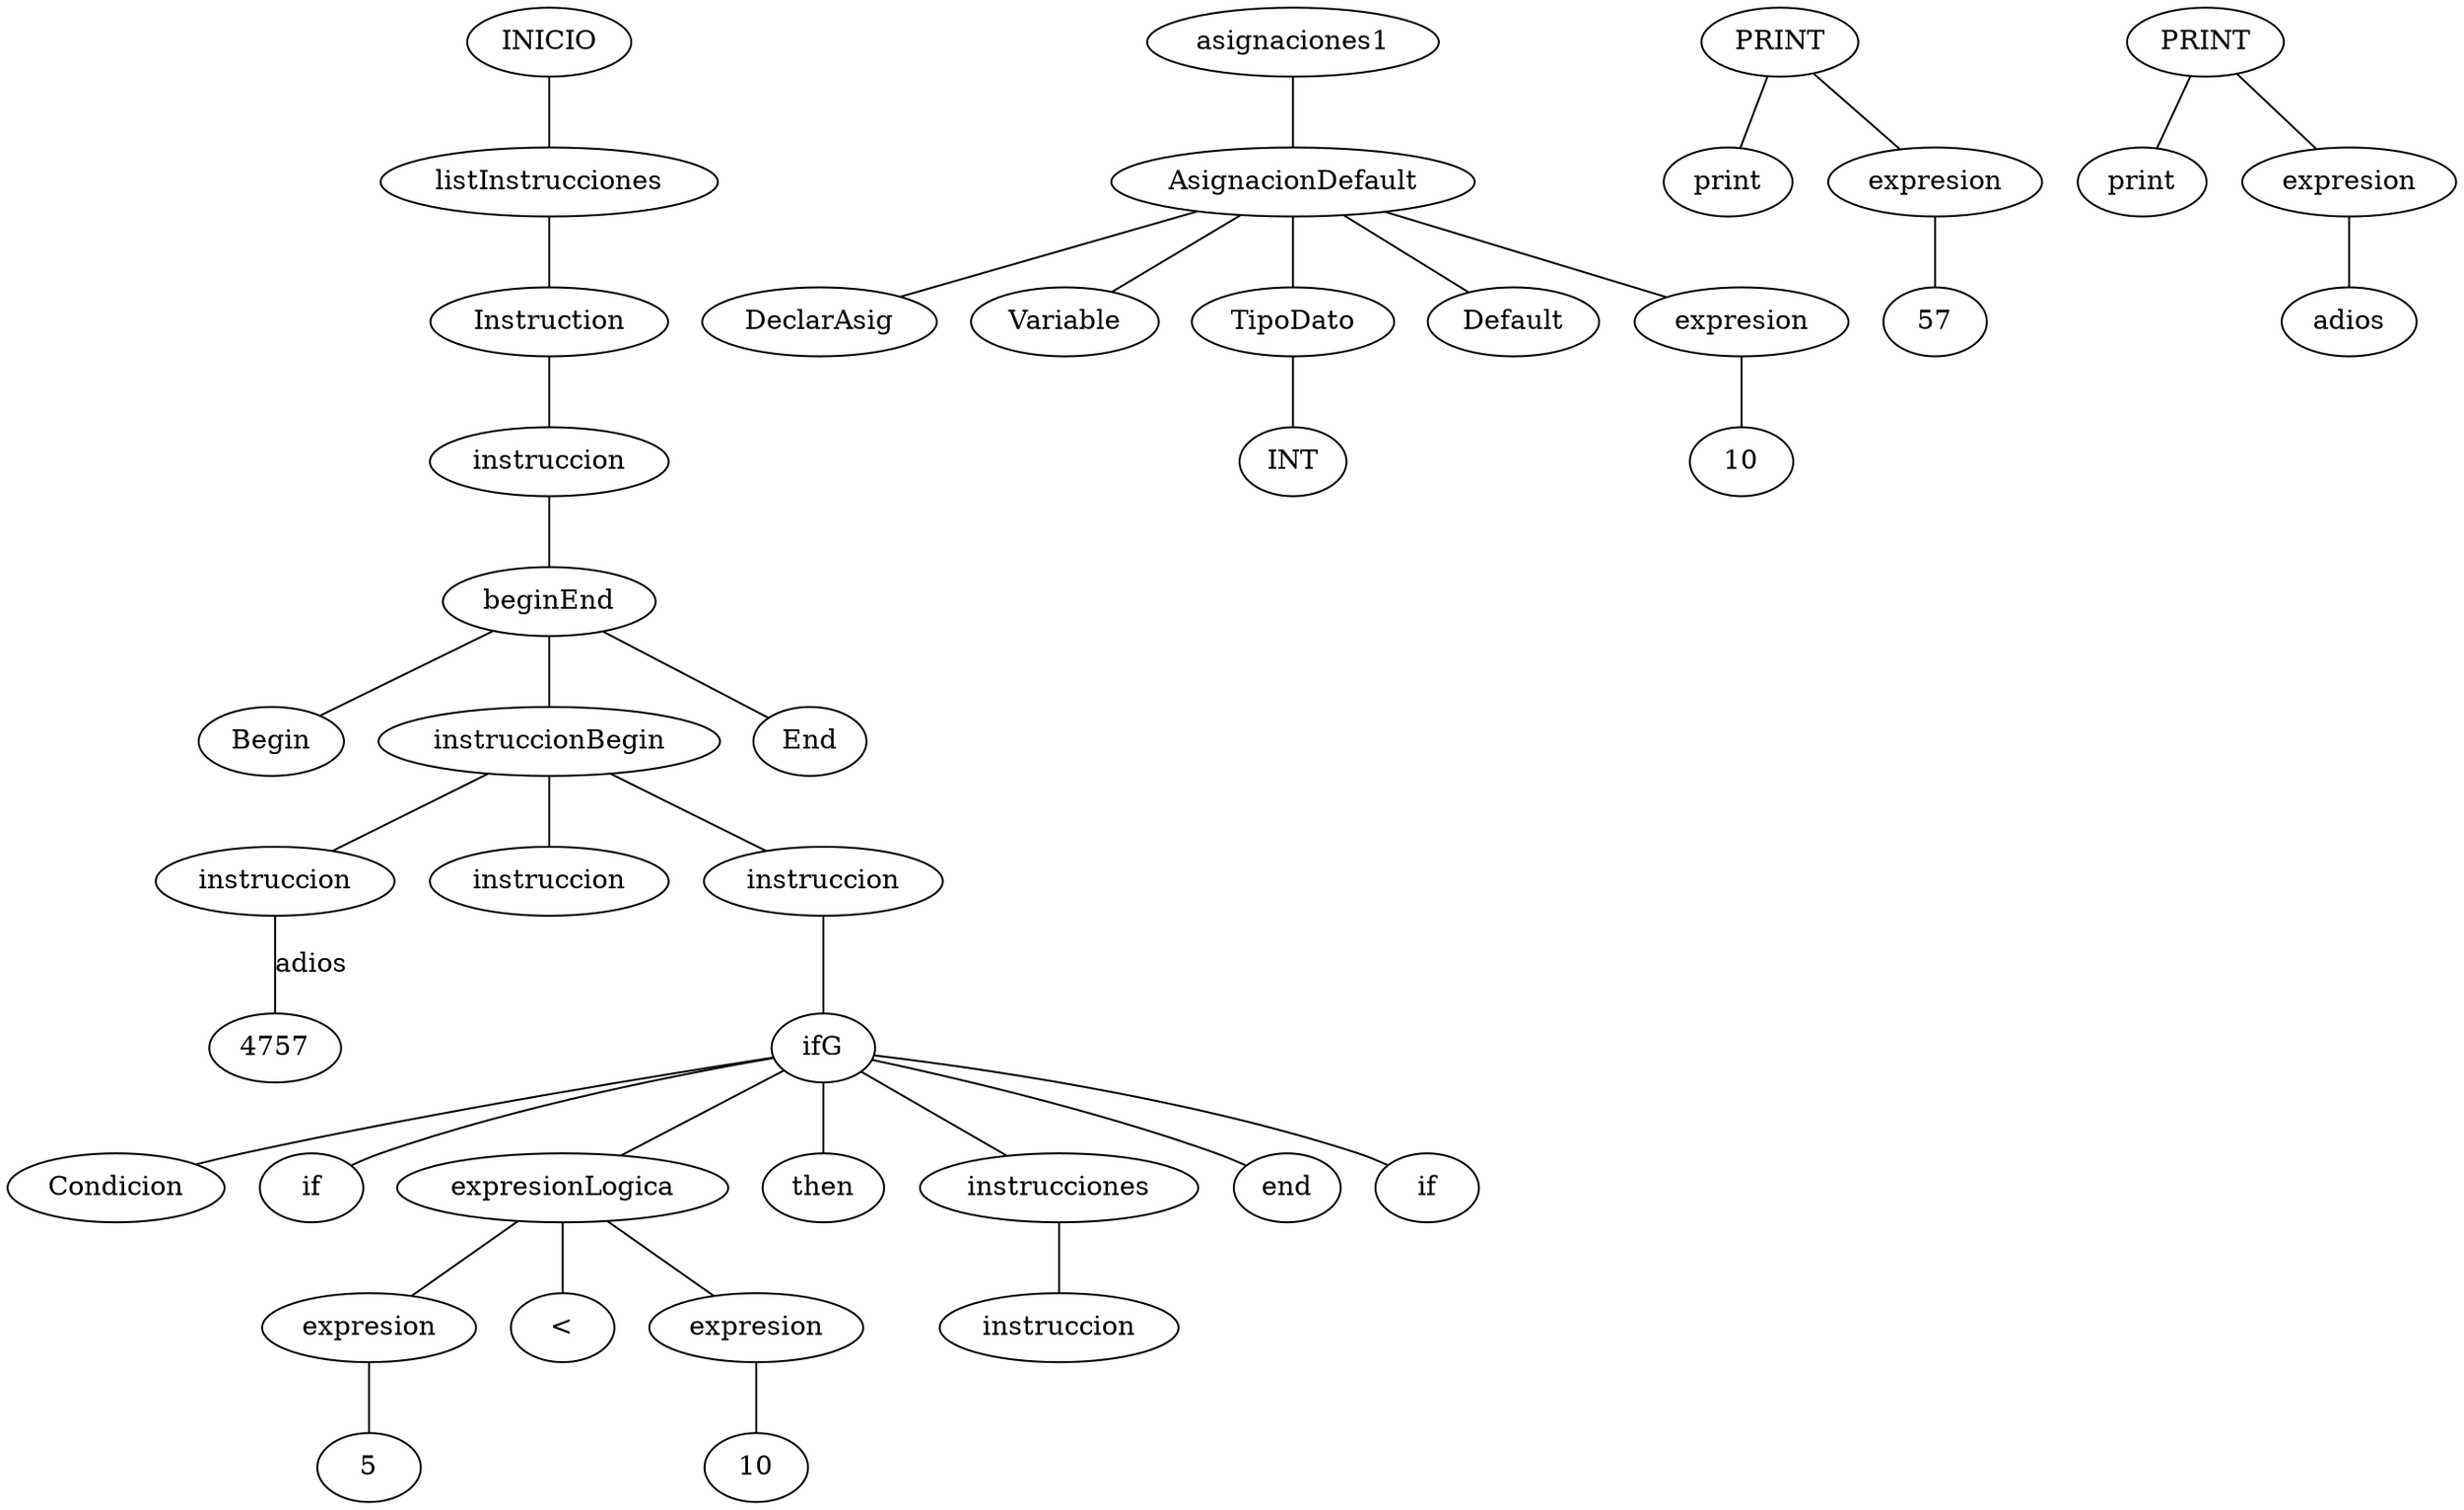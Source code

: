 graph AST{ 
 ordering = "out" 
39 [label="INICIO"]
40 [label="listInstrucciones"]
80 [label="Instruction"]
39 -- 40
41 [label="instruccion"]
42[label="beginEnd"];
43 [label="Begin"];
44 [label="End"];
45 [label="instruccionBegin"];
46 [label="instruccion"]
47 [label="asignaciones1"]
48 [label="AsignacionDefault"]
49 [label="DeclarAsig"]
50 [label="Variable"]
51 [label="TipoDato"]
52 [label="INT"]
53 [label="Default"]
54 [label = "10"]
55 [label = "expresion" ]
 55 -- 54
51 -- 52
48 -- 49
48 -- 50
48 -- 51
48 -- 53
48 -- 55
47 -- 48
46 -- 4757 [label = "adios"]
58 [label = "expresion" ]
 58 -- 57
56[label="instruccion"]
60[label="PRINT"]
59[label="print"] 
60 -- 59
60 -- 58
61 [label = "5"]
62 [label = "expresion" ]
 62 -- 61
63 [label = "10"]
64 [label = "expresion" ]
 64 -- 63
65 [label="expresionLogica" ]
 66 [label="<"]
65 -- 62
65 -- 66
65 -- 64
67 [label="ifG"]
69 [label="if"]
70 [label="then"]
71 [label="instruccion" ]
72 [label="instrucciones"]
74 [label = "adios"]
75 [label = "expresion" ]
 75 -- 74
73[label="instruccion"]
77[label="PRINT"]
76[label="print"] 
77 -- 76
77 -- 75
78 [label="end"]
79 [label="if"]
68 [label="Condicion"]
72 -- 73
67 -- 68
67 -- 69
67 -- 65
67 -- 70
67 -- 72
67 -- 78
67 -- 79
71 -- 67
42 -- 43;
42 -- 45;
42 -- 44;
45 -- 46;
45 -- 56;
45 -- 71;
41 -- 42;
80 -- 41
40 -- 80
}
